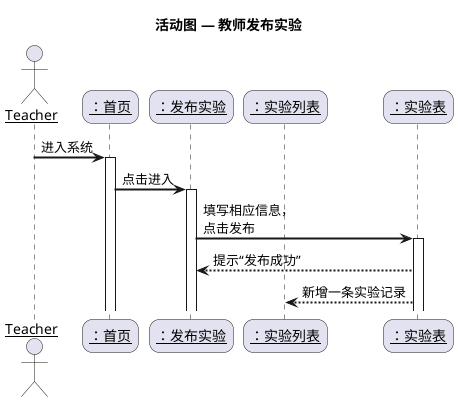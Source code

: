 @startuml
title 活动图 — 教师发布实验
skinparam sequenceArrowThickness 2
skinparam roundcorner 20
skinparam maxmessagesize 60
skinparam sequenceParticipant underline

actor Teacher
participant "：首页" as A
participant "：发布实验" as B
participant "：实验列表" as C
participant "：实验表" as D

Teacher ->A : 进入系统
activate A

A ->B :点击进入
activate B

B ->D : 填写相应信息，点击发布
activate D


D -->B :提示“发布成功”
D -->C :新增一条实验记录
@enduml